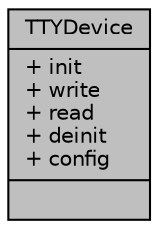 digraph "TTYDevice"
{
 // LATEX_PDF_SIZE
  edge [fontname="Helvetica",fontsize="10",labelfontname="Helvetica",labelfontsize="10"];
  node [fontname="Helvetica",fontsize="10",shape=record];
  Node1 [label="{TTYDevice\n|+ init\l+ write\l+ read\l+ deinit\l+ config\l|}",height=0.2,width=0.4,color="black", fillcolor="grey75", style="filled", fontcolor="black",tooltip=" "];
}
